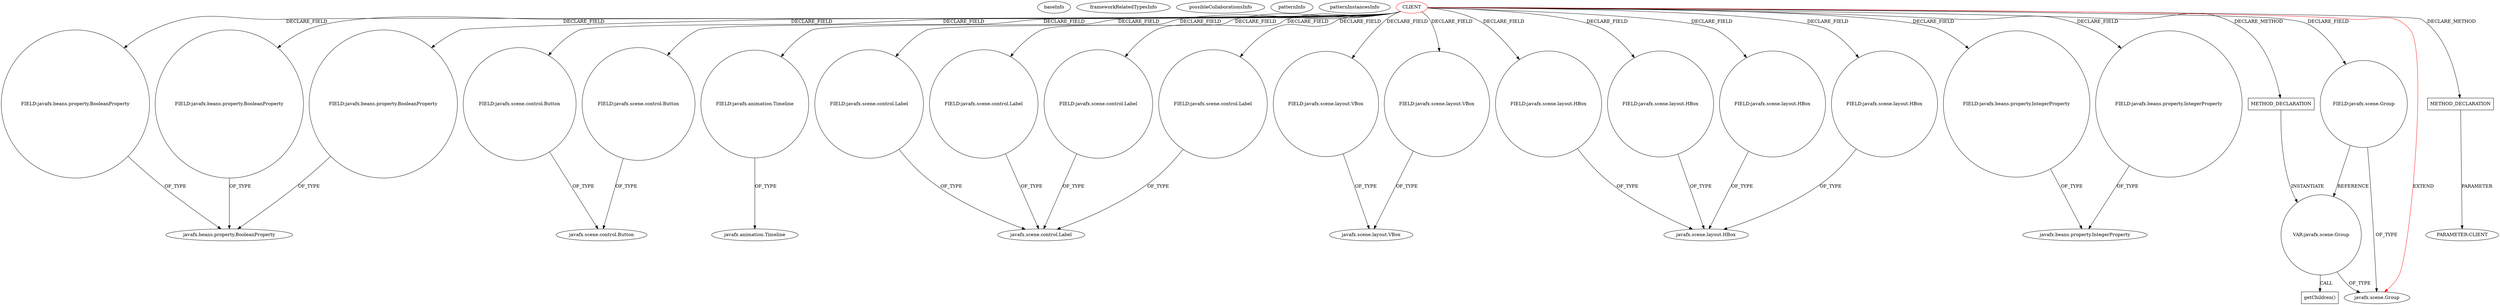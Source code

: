 digraph {
baseInfo[graphId=2193,category="pattern",isAnonymous=false,possibleRelation=false]
frameworkRelatedTypesInfo[0="javafx.scene.Group"]
possibleCollaborationsInfo[]
patternInfo[frequency=2.0,patternRootClient=0]
patternInstancesInfo[0="jperedadnr-Game2048HOL~/jperedadnr-Game2048HOL/Game2048HOL-master/src/org/hol/game2048/Board.java~Board~3394",1="brunoborges-fx2048~/brunoborges-fx2048/fx2048-master/src/game2048/Board.java~Board~2229"]
40[label="FIELD:javafx.beans.property.BooleanProperty",vertexType="FIELD_DECLARATION",isFrameworkType=false,shape=circle]
17[label="javafx.beans.property.BooleanProperty",vertexType="FRAMEWORK_CLASS_TYPE",isFrameworkType=false]
0[label="CLIENT",vertexType="ROOT_CLIENT_CLASS_DECLARATION",isFrameworkType=false,color=red]
4[label="FIELD:javafx.scene.control.Button",vertexType="FIELD_DECLARATION",isFrameworkType=false,shape=circle]
2[label="FIELD:javafx.scene.control.Button",vertexType="FIELD_DECLARATION",isFrameworkType=false,shape=circle]
72[label="FIELD:javafx.animation.Timeline",vertexType="FIELD_DECLARATION",isFrameworkType=false,shape=circle]
56[label="FIELD:javafx.scene.control.Label",vertexType="FIELD_DECLARATION",isFrameworkType=false,shape=circle]
51[label="javafx.scene.control.Label",vertexType="FRAMEWORK_CLASS_TYPE",isFrameworkType=false]
58[label="FIELD:javafx.scene.control.Label",vertexType="FIELD_DECLARATION",isFrameworkType=false,shape=circle]
78[label="FIELD:javafx.scene.layout.VBox",vertexType="FIELD_DECLARATION",isFrameworkType=false,shape=circle]
80[label="FIELD:javafx.scene.layout.VBox",vertexType="FIELD_DECLARATION",isFrameworkType=false,shape=circle]
64[label="FIELD:javafx.scene.layout.HBox",vertexType="FIELD_DECLARATION",isFrameworkType=false,shape=circle]
14[label="FIELD:javafx.scene.layout.HBox",vertexType="FIELD_DECLARATION",isFrameworkType=false,shape=circle]
44[label="FIELD:javafx.scene.layout.HBox",vertexType="FIELD_DECLARATION",isFrameworkType=false,shape=circle]
46[label="FIELD:javafx.scene.layout.HBox",vertexType="FIELD_DECLARATION",isFrameworkType=false,shape=circle]
15[label="javafx.scene.layout.HBox",vertexType="FRAMEWORK_CLASS_TYPE",isFrameworkType=false]
22[label="FIELD:javafx.beans.property.IntegerProperty",vertexType="FIELD_DECLARATION",isFrameworkType=false,shape=circle]
24[label="FIELD:javafx.beans.property.IntegerProperty",vertexType="FIELD_DECLARATION",isFrameworkType=false,shape=circle]
682[label="METHOD_DECLARATION",vertexType="CLIENT_METHOD_DECLARATION",isFrameworkType=false,shape=box]
697[label="VAR:javafx.scene.Group",vertexType="VARIABLE_EXPRESION",isFrameworkType=false,shape=circle]
698[label="getChildren()",vertexType="INSIDE_CALL",isFrameworkType=false,shape=box]
666[label="METHOD_DECLARATION",vertexType="CLIENT_METHOD_DECLARATION",isFrameworkType=false,shape=box]
667[label="PARAMETER:CLIENT",vertexType="PARAMETER_DECLARATION",isFrameworkType=false]
23[label="javafx.beans.property.IntegerProperty",vertexType="FRAMEWORK_CLASS_TYPE",isFrameworkType=false]
52[label="FIELD:javafx.scene.control.Label",vertexType="FIELD_DECLARATION",isFrameworkType=false,shape=circle]
62[label="FIELD:javafx.scene.control.Label",vertexType="FIELD_DECLARATION",isFrameworkType=false,shape=circle]
3[label="javafx.scene.control.Button",vertexType="FRAMEWORK_CLASS_TYPE",isFrameworkType=false]
77[label="javafx.scene.layout.VBox",vertexType="FRAMEWORK_CLASS_TYPE",isFrameworkType=false]
42[label="FIELD:javafx.scene.Group",vertexType="FIELD_DECLARATION",isFrameworkType=false,shape=circle]
16[label="FIELD:javafx.beans.property.BooleanProperty",vertexType="FIELD_DECLARATION",isFrameworkType=false,shape=circle]
34[label="FIELD:javafx.beans.property.BooleanProperty",vertexType="FIELD_DECLARATION",isFrameworkType=false,shape=circle]
73[label="javafx.animation.Timeline",vertexType="FRAMEWORK_CLASS_TYPE",isFrameworkType=false]
1[label="javafx.scene.Group",vertexType="FRAMEWORK_CLASS_TYPE",isFrameworkType=false]
64->15[label="OF_TYPE"]
682->697[label="INSTANTIATE"]
0->80[label="DECLARE_FIELD"]
0->46[label="DECLARE_FIELD"]
0->58[label="DECLARE_FIELD"]
0->16[label="DECLARE_FIELD"]
22->23[label="OF_TYPE"]
0->24[label="DECLARE_FIELD"]
0->2[label="DECLARE_FIELD"]
0->14[label="DECLARE_FIELD"]
78->77[label="OF_TYPE"]
4->3[label="OF_TYPE"]
0->78[label="DECLARE_FIELD"]
0->44[label="DECLARE_FIELD"]
46->15[label="OF_TYPE"]
62->51[label="OF_TYPE"]
14->15[label="OF_TYPE"]
34->17[label="OF_TYPE"]
0->62[label="DECLARE_FIELD"]
0->34[label="DECLARE_FIELD"]
0->666[label="DECLARE_METHOD"]
72->73[label="OF_TYPE"]
0->1[label="EXTEND",color=red]
0->52[label="DECLARE_FIELD"]
666->667[label="PARAMETER"]
40->17[label="OF_TYPE"]
56->51[label="OF_TYPE"]
0->22[label="DECLARE_FIELD"]
44->15[label="OF_TYPE"]
80->77[label="OF_TYPE"]
52->51[label="OF_TYPE"]
0->56[label="DECLARE_FIELD"]
0->72[label="DECLARE_FIELD"]
58->51[label="OF_TYPE"]
16->17[label="OF_TYPE"]
0->64[label="DECLARE_FIELD"]
42->697[label="REFERENCE"]
0->40[label="DECLARE_FIELD"]
0->4[label="DECLARE_FIELD"]
2->3[label="OF_TYPE"]
0->682[label="DECLARE_METHOD"]
24->23[label="OF_TYPE"]
0->42[label="DECLARE_FIELD"]
697->1[label="OF_TYPE"]
697->698[label="CALL"]
42->1[label="OF_TYPE"]
}
